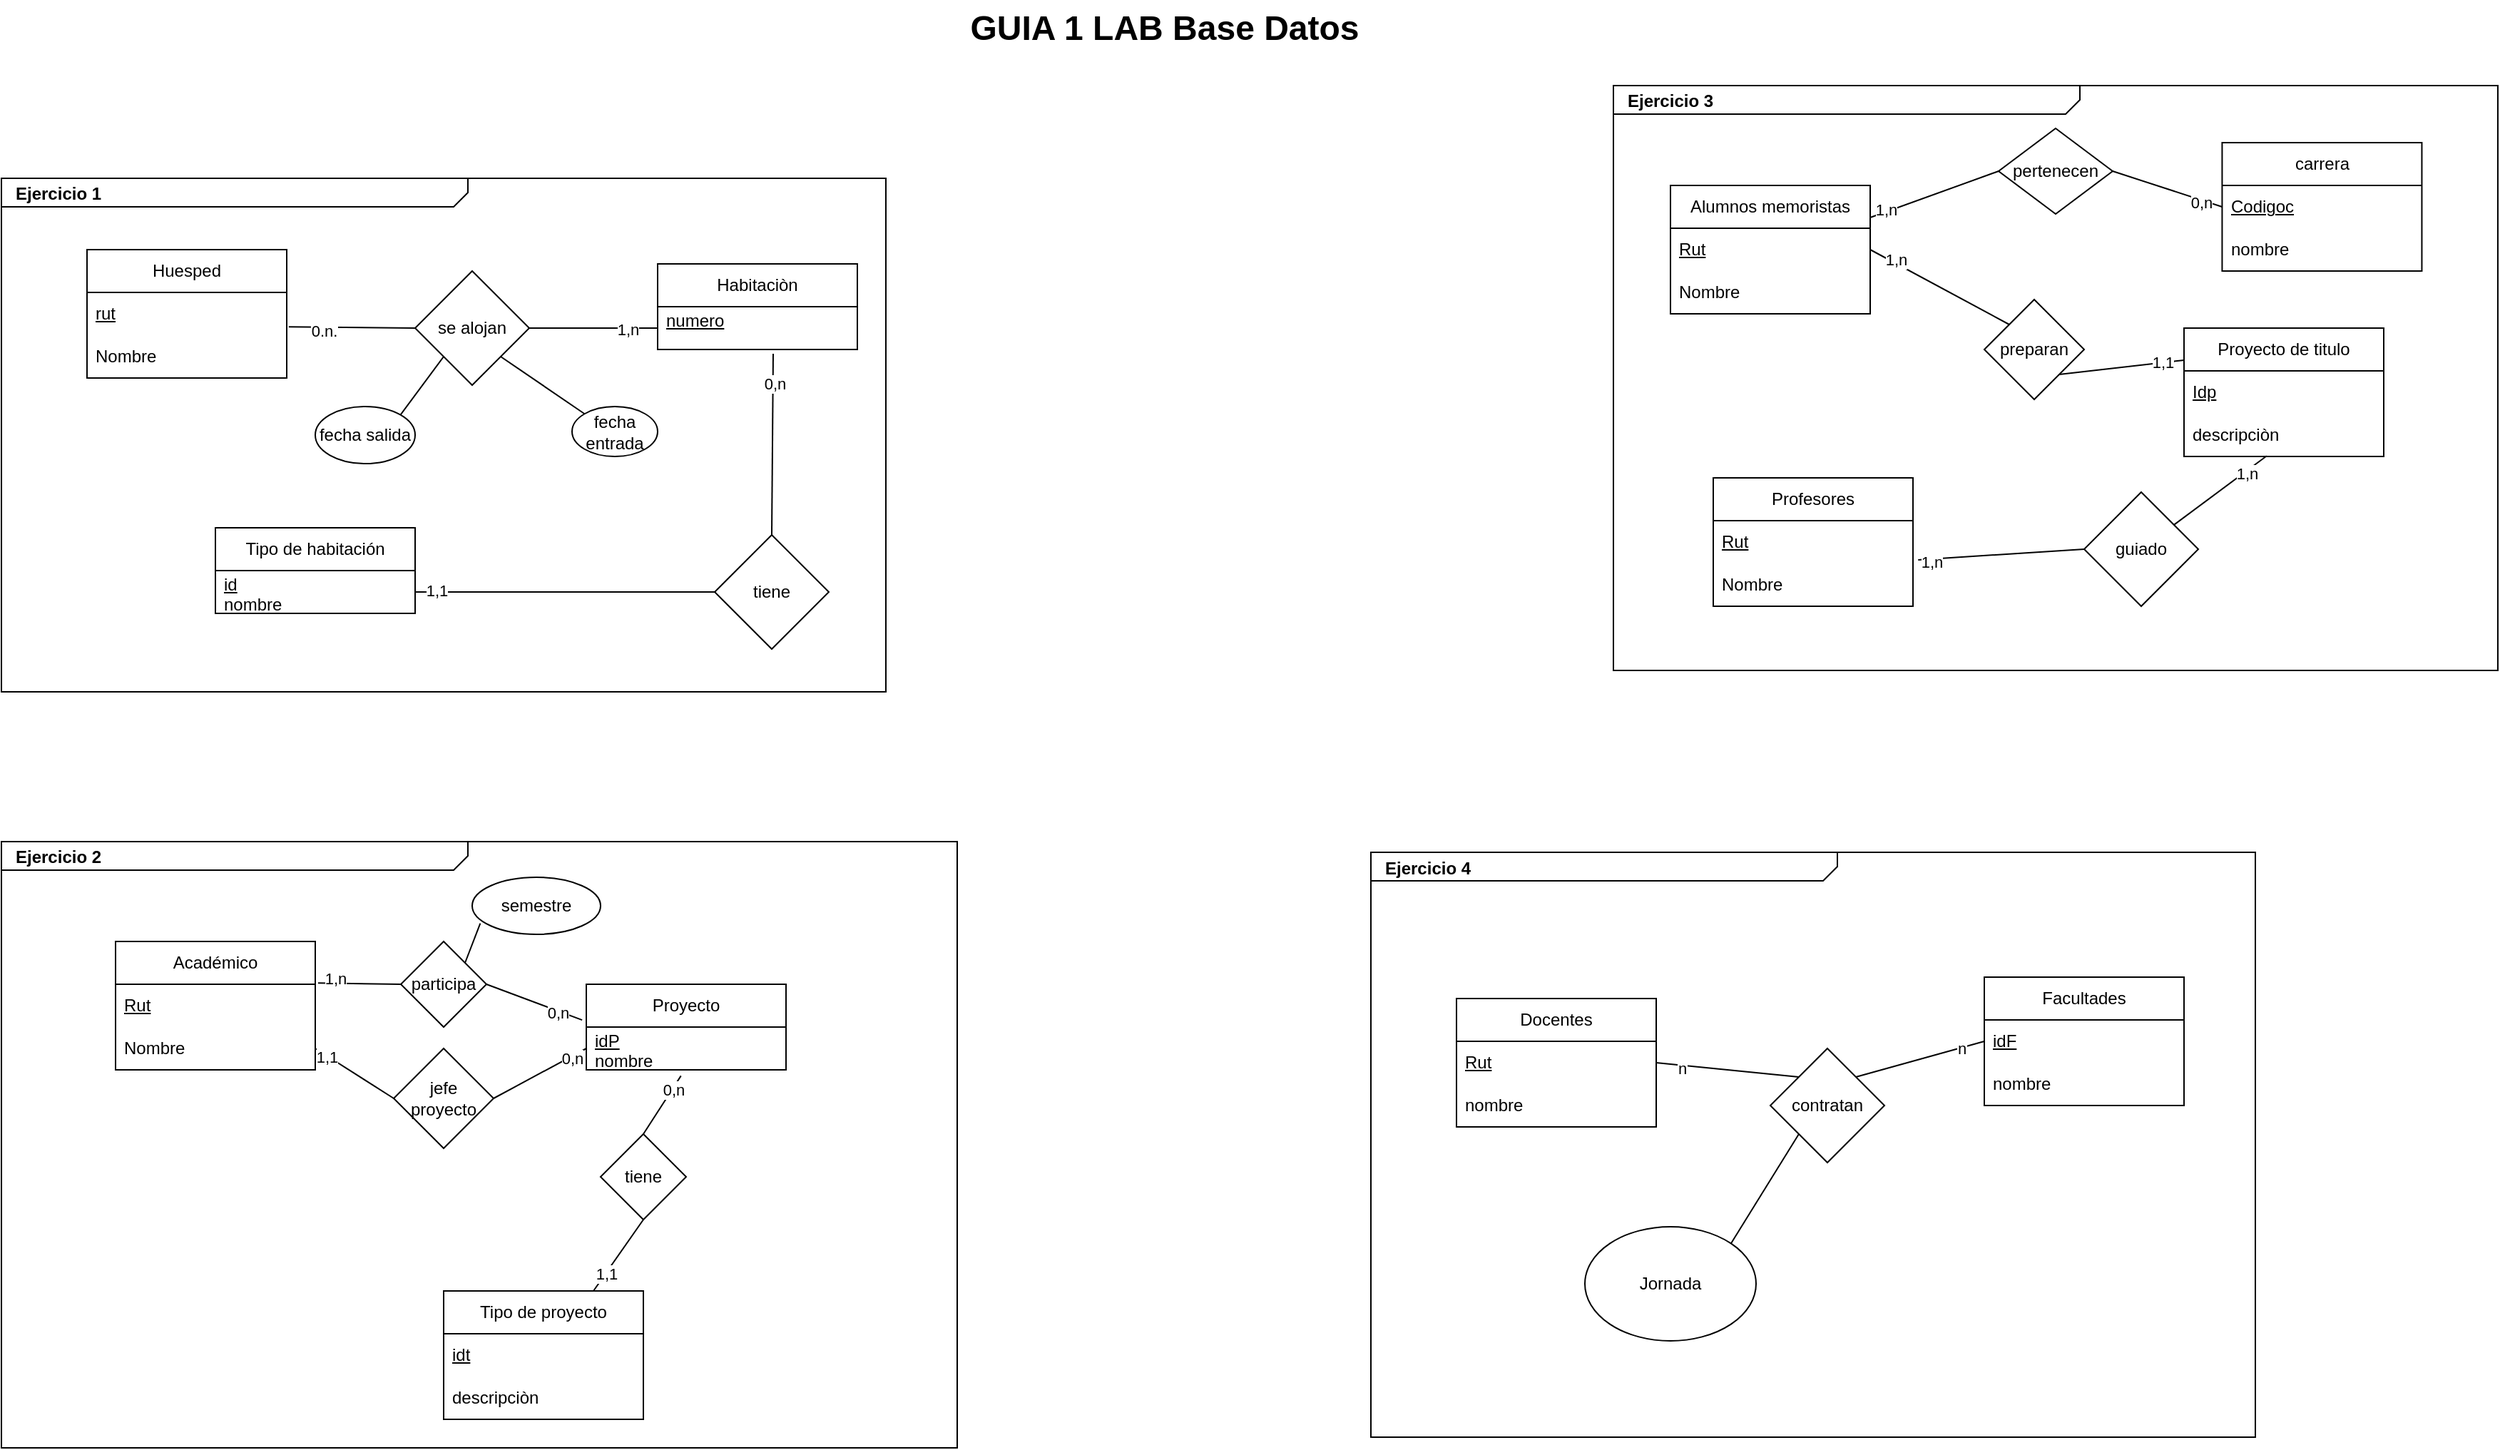 <mxfile version="24.0.7" type="github">
  <diagram name="Page-1" id="929967ad-93f9-6ef4-fab6-5d389245f69c">
    <mxGraphModel dx="6008.5" dy="1835" grid="1" gridSize="10" guides="1" tooltips="1" connect="1" arrows="1" fold="1" page="1" pageScale="1.5" pageWidth="1169" pageHeight="826" background="none" math="0" shadow="0">
      <root>
        <mxCell id="0" style=";html=1;" />
        <mxCell id="1" style=";html=1;" parent="0" />
        <mxCell id="1672d66443f91eb5-1" value="&lt;p style=&quot;margin: 0px ; margin-top: 4px ; margin-left: 10px ; text-align: left&quot;&gt;&lt;b&gt;Ejercicio 1&lt;/b&gt;&lt;/p&gt;" style="html=1;strokeWidth=1;shape=mxgraph.sysml.package;html=1;overflow=fill;whiteSpace=wrap;fillColor=none;gradientColor=none;fontSize=12;align=center;labelX=327.64;" parent="1" vertex="1">
          <mxGeometry x="-830" y="175" width="620" height="360" as="geometry" />
        </mxCell>
        <mxCell id="1672d66443f91eb5-23" value="GUIA 1 LAB Base Datos" style="text;strokeColor=none;fillColor=none;html=1;fontSize=24;fontStyle=1;verticalAlign=middle;align=center;" parent="1" vertex="1">
          <mxGeometry x="-770" y="50" width="1510" height="40" as="geometry" />
        </mxCell>
        <mxCell id="ZPIlwWj8LMpfvsK2ReM4-1" value="Huesped" style="swimlane;fontStyle=0;childLayout=stackLayout;horizontal=1;startSize=30;horizontalStack=0;resizeParent=1;resizeParentMax=0;resizeLast=0;collapsible=1;marginBottom=0;whiteSpace=wrap;html=1;" vertex="1" parent="1">
          <mxGeometry x="-770" y="225" width="140" height="90" as="geometry" />
        </mxCell>
        <mxCell id="ZPIlwWj8LMpfvsK2ReM4-2" value="&lt;u&gt;rut&lt;/u&gt;" style="text;strokeColor=none;fillColor=none;align=left;verticalAlign=middle;spacingLeft=4;spacingRight=4;overflow=hidden;points=[[0,0.5],[1,0.5]];portConstraint=eastwest;rotatable=0;whiteSpace=wrap;html=1;" vertex="1" parent="ZPIlwWj8LMpfvsK2ReM4-1">
          <mxGeometry y="30" width="140" height="30" as="geometry" />
        </mxCell>
        <mxCell id="ZPIlwWj8LMpfvsK2ReM4-3" value="Nombre" style="text;strokeColor=none;fillColor=none;align=left;verticalAlign=middle;spacingLeft=4;spacingRight=4;overflow=hidden;points=[[0,0.5],[1,0.5]];portConstraint=eastwest;rotatable=0;whiteSpace=wrap;html=1;" vertex="1" parent="ZPIlwWj8LMpfvsK2ReM4-1">
          <mxGeometry y="60" width="140" height="30" as="geometry" />
        </mxCell>
        <mxCell id="ZPIlwWj8LMpfvsK2ReM4-5" value="Tipo de habitación" style="swimlane;fontStyle=0;childLayout=stackLayout;horizontal=1;startSize=30;horizontalStack=0;resizeParent=1;resizeParentMax=0;resizeLast=0;collapsible=1;marginBottom=0;whiteSpace=wrap;html=1;" vertex="1" parent="1">
          <mxGeometry x="-680" y="420" width="140" height="60" as="geometry" />
        </mxCell>
        <mxCell id="ZPIlwWj8LMpfvsK2ReM4-6" value="&lt;u&gt;id&lt;/u&gt;&lt;div&gt;nombre&lt;/div&gt;" style="text;strokeColor=none;fillColor=none;align=left;verticalAlign=middle;spacingLeft=4;spacingRight=4;overflow=hidden;points=[[0,0.5],[1,0.5]];portConstraint=eastwest;rotatable=0;whiteSpace=wrap;html=1;" vertex="1" parent="ZPIlwWj8LMpfvsK2ReM4-5">
          <mxGeometry y="30" width="140" height="30" as="geometry" />
        </mxCell>
        <mxCell id="ZPIlwWj8LMpfvsK2ReM4-9" value="Habitaciòn" style="swimlane;fontStyle=0;childLayout=stackLayout;horizontal=1;startSize=30;horizontalStack=0;resizeParent=1;resizeParentMax=0;resizeLast=0;collapsible=1;marginBottom=0;whiteSpace=wrap;html=1;" vertex="1" parent="1">
          <mxGeometry x="-370" y="235" width="140" height="60" as="geometry" />
        </mxCell>
        <mxCell id="ZPIlwWj8LMpfvsK2ReM4-10" value="&lt;u&gt;numero&lt;/u&gt;&lt;div&gt;&lt;u&gt;&lt;br&gt;&lt;/u&gt;&lt;/div&gt;" style="text;strokeColor=none;fillColor=none;align=left;verticalAlign=middle;spacingLeft=4;spacingRight=4;overflow=hidden;points=[[0,0.5],[1,0.5]];portConstraint=eastwest;rotatable=0;whiteSpace=wrap;html=1;" vertex="1" parent="ZPIlwWj8LMpfvsK2ReM4-9">
          <mxGeometry y="30" width="140" height="30" as="geometry" />
        </mxCell>
        <mxCell id="ZPIlwWj8LMpfvsK2ReM4-14" value="se alojan" style="rhombus;whiteSpace=wrap;html=1;" vertex="1" parent="1">
          <mxGeometry x="-540" y="240" width="80" height="80" as="geometry" />
        </mxCell>
        <mxCell id="ZPIlwWj8LMpfvsK2ReM4-15" value="" style="endArrow=none;html=1;rounded=0;exitX=1.01;exitY=-0.196;exitDx=0;exitDy=0;entryX=0;entryY=0.5;entryDx=0;entryDy=0;exitPerimeter=0;" edge="1" parent="1" source="ZPIlwWj8LMpfvsK2ReM4-3" target="ZPIlwWj8LMpfvsK2ReM4-14">
          <mxGeometry width="50" height="50" relative="1" as="geometry">
            <mxPoint x="-290" y="415" as="sourcePoint" />
            <mxPoint x="-240" y="365" as="targetPoint" />
          </mxGeometry>
        </mxCell>
        <mxCell id="ZPIlwWj8LMpfvsK2ReM4-18" value="0.n." style="edgeLabel;html=1;align=center;verticalAlign=middle;resizable=0;points=[];" vertex="1" connectable="0" parent="ZPIlwWj8LMpfvsK2ReM4-15">
          <mxGeometry x="-0.455" y="-2" relative="1" as="geometry">
            <mxPoint as="offset" />
          </mxGeometry>
        </mxCell>
        <mxCell id="ZPIlwWj8LMpfvsK2ReM4-16" value="" style="endArrow=none;html=1;rounded=0;exitX=1;exitY=0.5;exitDx=0;exitDy=0;entryX=0;entryY=0.5;entryDx=0;entryDy=0;" edge="1" parent="1" source="ZPIlwWj8LMpfvsK2ReM4-14" target="ZPIlwWj8LMpfvsK2ReM4-10">
          <mxGeometry width="50" height="50" relative="1" as="geometry">
            <mxPoint x="-290" y="415" as="sourcePoint" />
            <mxPoint x="-370.0" y="280" as="targetPoint" />
          </mxGeometry>
        </mxCell>
        <mxCell id="ZPIlwWj8LMpfvsK2ReM4-23" value="1,n" style="edgeLabel;html=1;align=center;verticalAlign=middle;resizable=0;points=[];" vertex="1" connectable="0" parent="ZPIlwWj8LMpfvsK2ReM4-16">
          <mxGeometry x="0.554" y="-1" relative="1" as="geometry">
            <mxPoint x="-1" as="offset" />
          </mxGeometry>
        </mxCell>
        <mxCell id="ZPIlwWj8LMpfvsK2ReM4-19" value="tiene" style="rhombus;whiteSpace=wrap;html=1;" vertex="1" parent="1">
          <mxGeometry x="-330" y="425" width="80" height="80" as="geometry" />
        </mxCell>
        <mxCell id="ZPIlwWj8LMpfvsK2ReM4-20" value="" style="endArrow=none;html=1;rounded=0;exitX=0.5;exitY=0;exitDx=0;exitDy=0;" edge="1" parent="1" source="ZPIlwWj8LMpfvsK2ReM4-19">
          <mxGeometry width="50" height="50" relative="1" as="geometry">
            <mxPoint x="-290" y="415" as="sourcePoint" />
            <mxPoint x="-289" y="298" as="targetPoint" />
          </mxGeometry>
        </mxCell>
        <mxCell id="ZPIlwWj8LMpfvsK2ReM4-25" value="0,n" style="edgeLabel;html=1;align=center;verticalAlign=middle;resizable=0;points=[];" vertex="1" connectable="0" parent="ZPIlwWj8LMpfvsK2ReM4-20">
          <mxGeometry x="0.686" y="-1" relative="1" as="geometry">
            <mxPoint y="1" as="offset" />
          </mxGeometry>
        </mxCell>
        <mxCell id="ZPIlwWj8LMpfvsK2ReM4-21" value="" style="endArrow=none;html=1;rounded=0;exitX=1;exitY=0.5;exitDx=0;exitDy=0;entryX=0;entryY=0.5;entryDx=0;entryDy=0;" edge="1" parent="1" source="ZPIlwWj8LMpfvsK2ReM4-6" target="ZPIlwWj8LMpfvsK2ReM4-19">
          <mxGeometry width="50" height="50" relative="1" as="geometry">
            <mxPoint x="-290" y="415" as="sourcePoint" />
            <mxPoint x="-240" y="365" as="targetPoint" />
          </mxGeometry>
        </mxCell>
        <mxCell id="ZPIlwWj8LMpfvsK2ReM4-24" value="1,1" style="edgeLabel;html=1;align=center;verticalAlign=middle;resizable=0;points=[];" vertex="1" connectable="0" parent="ZPIlwWj8LMpfvsK2ReM4-21">
          <mxGeometry x="-0.846" y="1" relative="1" as="geometry">
            <mxPoint x="-1" as="offset" />
          </mxGeometry>
        </mxCell>
        <mxCell id="ZPIlwWj8LMpfvsK2ReM4-26" value="&lt;p style=&quot;margin: 0px ; margin-top: 4px ; margin-left: 10px ; text-align: left&quot;&gt;&lt;b&gt;Ejercicio 2&lt;/b&gt;&lt;/p&gt;" style="html=1;strokeWidth=1;shape=mxgraph.sysml.package;html=1;overflow=fill;whiteSpace=wrap;fillColor=none;gradientColor=none;fontSize=12;align=center;labelX=327.64;" vertex="1" parent="1">
          <mxGeometry x="-830" y="640" width="670" height="425" as="geometry" />
        </mxCell>
        <mxCell id="ZPIlwWj8LMpfvsK2ReM4-28" value="" style="endArrow=none;html=1;rounded=0;entryX=1;entryY=1;entryDx=0;entryDy=0;exitX=0;exitY=0;exitDx=0;exitDy=0;" edge="1" parent="1" source="ZPIlwWj8LMpfvsK2ReM4-29" target="ZPIlwWj8LMpfvsK2ReM4-14">
          <mxGeometry width="50" height="50" relative="1" as="geometry">
            <mxPoint x="-450" y="335" as="sourcePoint" />
            <mxPoint x="-460" y="325" as="targetPoint" />
          </mxGeometry>
        </mxCell>
        <mxCell id="ZPIlwWj8LMpfvsK2ReM4-29" value="fecha entrada" style="ellipse;whiteSpace=wrap;html=1;" vertex="1" parent="1">
          <mxGeometry x="-430" y="335" width="60" height="35" as="geometry" />
        </mxCell>
        <mxCell id="ZPIlwWj8LMpfvsK2ReM4-30" value="fecha salida" style="ellipse;whiteSpace=wrap;html=1;" vertex="1" parent="1">
          <mxGeometry x="-610" y="335" width="70" height="40" as="geometry" />
        </mxCell>
        <mxCell id="ZPIlwWj8LMpfvsK2ReM4-31" value="" style="endArrow=none;html=1;rounded=0;entryX=0;entryY=1;entryDx=0;entryDy=0;exitX=1;exitY=0;exitDx=0;exitDy=0;" edge="1" parent="1" source="ZPIlwWj8LMpfvsK2ReM4-30" target="ZPIlwWj8LMpfvsK2ReM4-14">
          <mxGeometry width="50" height="50" relative="1" as="geometry">
            <mxPoint x="-510" y="375" as="sourcePoint" />
            <mxPoint x="-460" y="325" as="targetPoint" />
          </mxGeometry>
        </mxCell>
        <mxCell id="ZPIlwWj8LMpfvsK2ReM4-33" value="Proyecto" style="swimlane;fontStyle=0;childLayout=stackLayout;horizontal=1;startSize=30;horizontalStack=0;resizeParent=1;resizeParentMax=0;resizeLast=0;collapsible=1;marginBottom=0;whiteSpace=wrap;html=1;" vertex="1" parent="1">
          <mxGeometry x="-420" y="740" width="140" height="60" as="geometry" />
        </mxCell>
        <mxCell id="ZPIlwWj8LMpfvsK2ReM4-34" value="&lt;u&gt;idP&lt;/u&gt;&lt;div&gt;nombre&lt;/div&gt;" style="text;strokeColor=none;fillColor=none;align=left;verticalAlign=middle;spacingLeft=4;spacingRight=4;overflow=hidden;points=[[0,0.5],[1,0.5]];portConstraint=eastwest;rotatable=0;whiteSpace=wrap;html=1;" vertex="1" parent="ZPIlwWj8LMpfvsK2ReM4-33">
          <mxGeometry y="30" width="140" height="30" as="geometry" />
        </mxCell>
        <mxCell id="ZPIlwWj8LMpfvsK2ReM4-37" value="Académico" style="swimlane;fontStyle=0;childLayout=stackLayout;horizontal=1;startSize=30;horizontalStack=0;resizeParent=1;resizeParentMax=0;resizeLast=0;collapsible=1;marginBottom=0;whiteSpace=wrap;html=1;" vertex="1" parent="1">
          <mxGeometry x="-750" y="710" width="140" height="90" as="geometry" />
        </mxCell>
        <mxCell id="ZPIlwWj8LMpfvsK2ReM4-38" value="&lt;u&gt;Rut&lt;/u&gt;" style="text;strokeColor=none;fillColor=none;align=left;verticalAlign=middle;spacingLeft=4;spacingRight=4;overflow=hidden;points=[[0,0.5],[1,0.5]];portConstraint=eastwest;rotatable=0;whiteSpace=wrap;html=1;" vertex="1" parent="ZPIlwWj8LMpfvsK2ReM4-37">
          <mxGeometry y="30" width="140" height="30" as="geometry" />
        </mxCell>
        <mxCell id="ZPIlwWj8LMpfvsK2ReM4-39" value="Nombre" style="text;strokeColor=none;fillColor=none;align=left;verticalAlign=middle;spacingLeft=4;spacingRight=4;overflow=hidden;points=[[0,0.5],[1,0.5]];portConstraint=eastwest;rotatable=0;whiteSpace=wrap;html=1;" vertex="1" parent="ZPIlwWj8LMpfvsK2ReM4-37">
          <mxGeometry y="60" width="140" height="30" as="geometry" />
        </mxCell>
        <mxCell id="ZPIlwWj8LMpfvsK2ReM4-43" value="Tipo de proyecto" style="swimlane;fontStyle=0;childLayout=stackLayout;horizontal=1;startSize=30;horizontalStack=0;resizeParent=1;resizeParentMax=0;resizeLast=0;collapsible=1;marginBottom=0;whiteSpace=wrap;html=1;" vertex="1" parent="1">
          <mxGeometry x="-520" y="955" width="140" height="90" as="geometry" />
        </mxCell>
        <mxCell id="ZPIlwWj8LMpfvsK2ReM4-44" value="&lt;u&gt;idt&lt;/u&gt;" style="text;strokeColor=none;fillColor=none;align=left;verticalAlign=middle;spacingLeft=4;spacingRight=4;overflow=hidden;points=[[0,0.5],[1,0.5]];portConstraint=eastwest;rotatable=0;whiteSpace=wrap;html=1;" vertex="1" parent="ZPIlwWj8LMpfvsK2ReM4-43">
          <mxGeometry y="30" width="140" height="30" as="geometry" />
        </mxCell>
        <mxCell id="ZPIlwWj8LMpfvsK2ReM4-45" value="descripciòn" style="text;strokeColor=none;fillColor=none;align=left;verticalAlign=middle;spacingLeft=4;spacingRight=4;overflow=hidden;points=[[0,0.5],[1,0.5]];portConstraint=eastwest;rotatable=0;whiteSpace=wrap;html=1;" vertex="1" parent="ZPIlwWj8LMpfvsK2ReM4-43">
          <mxGeometry y="60" width="140" height="30" as="geometry" />
        </mxCell>
        <mxCell id="ZPIlwWj8LMpfvsK2ReM4-47" value="participa" style="rhombus;whiteSpace=wrap;html=1;" vertex="1" parent="1">
          <mxGeometry x="-550" y="710" width="60" height="60" as="geometry" />
        </mxCell>
        <mxCell id="ZPIlwWj8LMpfvsK2ReM4-48" value="" style="endArrow=none;html=1;rounded=0;entryX=0;entryY=0.5;entryDx=0;entryDy=0;exitX=1.014;exitY=-0.031;exitDx=0;exitDy=0;exitPerimeter=0;" edge="1" parent="1" source="ZPIlwWj8LMpfvsK2ReM4-38" target="ZPIlwWj8LMpfvsK2ReM4-47">
          <mxGeometry width="50" height="50" relative="1" as="geometry">
            <mxPoint x="-610" y="765" as="sourcePoint" />
            <mxPoint x="-300" y="715" as="targetPoint" />
          </mxGeometry>
        </mxCell>
        <mxCell id="ZPIlwWj8LMpfvsK2ReM4-52" value="1,n" style="edgeLabel;html=1;align=center;verticalAlign=middle;resizable=0;points=[];" vertex="1" connectable="0" parent="ZPIlwWj8LMpfvsK2ReM4-48">
          <mxGeometry x="-0.639" y="3" relative="1" as="geometry">
            <mxPoint x="1" as="offset" />
          </mxGeometry>
        </mxCell>
        <mxCell id="ZPIlwWj8LMpfvsK2ReM4-49" value="" style="endArrow=none;html=1;rounded=0;exitX=1;exitY=0.5;exitDx=0;exitDy=0;entryX=-0.021;entryY=-0.164;entryDx=0;entryDy=0;entryPerimeter=0;" edge="1" parent="1" source="ZPIlwWj8LMpfvsK2ReM4-47" target="ZPIlwWj8LMpfvsK2ReM4-34">
          <mxGeometry width="50" height="50" relative="1" as="geometry">
            <mxPoint x="-350" y="765" as="sourcePoint" />
            <mxPoint x="-300" y="715" as="targetPoint" />
          </mxGeometry>
        </mxCell>
        <mxCell id="ZPIlwWj8LMpfvsK2ReM4-53" value="0,n" style="edgeLabel;html=1;align=center;verticalAlign=middle;resizable=0;points=[];" vertex="1" connectable="0" parent="ZPIlwWj8LMpfvsK2ReM4-49">
          <mxGeometry x="0.476" y="-1" relative="1" as="geometry">
            <mxPoint as="offset" />
          </mxGeometry>
        </mxCell>
        <mxCell id="ZPIlwWj8LMpfvsK2ReM4-50" value="" style="endArrow=none;html=1;rounded=0;exitX=1;exitY=0;exitDx=0;exitDy=0;entryX=0.063;entryY=0.807;entryDx=0;entryDy=0;entryPerimeter=0;" edge="1" parent="1" source="ZPIlwWj8LMpfvsK2ReM4-47" target="ZPIlwWj8LMpfvsK2ReM4-51">
          <mxGeometry width="50" height="50" relative="1" as="geometry">
            <mxPoint x="-270" y="735" as="sourcePoint" />
            <mxPoint x="-490" y="695" as="targetPoint" />
          </mxGeometry>
        </mxCell>
        <mxCell id="ZPIlwWj8LMpfvsK2ReM4-51" value="semestre" style="ellipse;whiteSpace=wrap;html=1;" vertex="1" parent="1">
          <mxGeometry x="-500" y="665" width="90" height="40" as="geometry" />
        </mxCell>
        <mxCell id="ZPIlwWj8LMpfvsK2ReM4-55" value="tiene" style="rhombus;whiteSpace=wrap;html=1;" vertex="1" parent="1">
          <mxGeometry x="-410" y="845" width="60" height="60" as="geometry" />
        </mxCell>
        <mxCell id="ZPIlwWj8LMpfvsK2ReM4-56" value="" style="endArrow=none;html=1;rounded=0;entryX=0.474;entryY=1.14;entryDx=0;entryDy=0;entryPerimeter=0;exitX=0.5;exitY=0;exitDx=0;exitDy=0;" edge="1" parent="1" source="ZPIlwWj8LMpfvsK2ReM4-55" target="ZPIlwWj8LMpfvsK2ReM4-34">
          <mxGeometry width="50" height="50" relative="1" as="geometry">
            <mxPoint x="-460" y="885" as="sourcePoint" />
            <mxPoint x="-410" y="835" as="targetPoint" />
          </mxGeometry>
        </mxCell>
        <mxCell id="ZPIlwWj8LMpfvsK2ReM4-58" value="0,n" style="edgeLabel;html=1;align=center;verticalAlign=middle;resizable=0;points=[];" vertex="1" connectable="0" parent="ZPIlwWj8LMpfvsK2ReM4-56">
          <mxGeometry x="0.552" relative="1" as="geometry">
            <mxPoint as="offset" />
          </mxGeometry>
        </mxCell>
        <mxCell id="ZPIlwWj8LMpfvsK2ReM4-57" value="" style="endArrow=none;html=1;rounded=0;entryX=0.5;entryY=1;entryDx=0;entryDy=0;exitX=0.75;exitY=0;exitDx=0;exitDy=0;" edge="1" parent="1" source="ZPIlwWj8LMpfvsK2ReM4-43" target="ZPIlwWj8LMpfvsK2ReM4-55">
          <mxGeometry width="50" height="50" relative="1" as="geometry">
            <mxPoint x="-460" y="885" as="sourcePoint" />
            <mxPoint x="-410" y="835" as="targetPoint" />
          </mxGeometry>
        </mxCell>
        <mxCell id="ZPIlwWj8LMpfvsK2ReM4-59" value="1,1" style="edgeLabel;html=1;align=center;verticalAlign=middle;resizable=0;points=[];" vertex="1" connectable="0" parent="ZPIlwWj8LMpfvsK2ReM4-57">
          <mxGeometry x="-0.506" relative="1" as="geometry">
            <mxPoint as="offset" />
          </mxGeometry>
        </mxCell>
        <mxCell id="ZPIlwWj8LMpfvsK2ReM4-60" value="jefe proyecto" style="rhombus;whiteSpace=wrap;html=1;" vertex="1" parent="1">
          <mxGeometry x="-555" y="785" width="70" height="70" as="geometry" />
        </mxCell>
        <mxCell id="ZPIlwWj8LMpfvsK2ReM4-61" value="" style="endArrow=none;html=1;rounded=0;exitX=1;exitY=0.5;exitDx=0;exitDy=0;entryX=0;entryY=0.5;entryDx=0;entryDy=0;" edge="1" parent="1" source="ZPIlwWj8LMpfvsK2ReM4-39" target="ZPIlwWj8LMpfvsK2ReM4-60">
          <mxGeometry width="50" height="50" relative="1" as="geometry">
            <mxPoint x="-350" y="845" as="sourcePoint" />
            <mxPoint x="-300" y="795" as="targetPoint" />
          </mxGeometry>
        </mxCell>
        <mxCell id="ZPIlwWj8LMpfvsK2ReM4-63" value="1,1" style="edgeLabel;html=1;align=center;verticalAlign=middle;resizable=0;points=[];" vertex="1" connectable="0" parent="ZPIlwWj8LMpfvsK2ReM4-61">
          <mxGeometry x="-0.69" y="-1" relative="1" as="geometry">
            <mxPoint as="offset" />
          </mxGeometry>
        </mxCell>
        <mxCell id="ZPIlwWj8LMpfvsK2ReM4-62" value="" style="endArrow=none;html=1;rounded=0;exitX=1;exitY=0.5;exitDx=0;exitDy=0;entryX=0;entryY=0.5;entryDx=0;entryDy=0;" edge="1" parent="1" source="ZPIlwWj8LMpfvsK2ReM4-60" target="ZPIlwWj8LMpfvsK2ReM4-34">
          <mxGeometry width="50" height="50" relative="1" as="geometry">
            <mxPoint x="-350" y="845" as="sourcePoint" />
            <mxPoint x="-300" y="795" as="targetPoint" />
          </mxGeometry>
        </mxCell>
        <mxCell id="ZPIlwWj8LMpfvsK2ReM4-64" value="0,n" style="edgeLabel;html=1;align=center;verticalAlign=middle;resizable=0;points=[];" vertex="1" connectable="0" parent="ZPIlwWj8LMpfvsK2ReM4-62">
          <mxGeometry x="0.687" relative="1" as="geometry">
            <mxPoint y="1" as="offset" />
          </mxGeometry>
        </mxCell>
        <mxCell id="ZPIlwWj8LMpfvsK2ReM4-65" value="Alumnos memoristas" style="swimlane;fontStyle=0;childLayout=stackLayout;horizontal=1;startSize=30;horizontalStack=0;resizeParent=1;resizeParentMax=0;resizeLast=0;collapsible=1;marginBottom=0;whiteSpace=wrap;html=1;" vertex="1" parent="1">
          <mxGeometry x="340" y="180" width="140" height="90" as="geometry" />
        </mxCell>
        <mxCell id="ZPIlwWj8LMpfvsK2ReM4-66" value="&lt;u&gt;Rut&lt;/u&gt;" style="text;strokeColor=none;fillColor=none;align=left;verticalAlign=middle;spacingLeft=4;spacingRight=4;overflow=hidden;points=[[0,0.5],[1,0.5]];portConstraint=eastwest;rotatable=0;whiteSpace=wrap;html=1;" vertex="1" parent="ZPIlwWj8LMpfvsK2ReM4-65">
          <mxGeometry y="30" width="140" height="30" as="geometry" />
        </mxCell>
        <mxCell id="ZPIlwWj8LMpfvsK2ReM4-68" value="Nombre" style="text;strokeColor=none;fillColor=none;align=left;verticalAlign=middle;spacingLeft=4;spacingRight=4;overflow=hidden;points=[[0,0.5],[1,0.5]];portConstraint=eastwest;rotatable=0;whiteSpace=wrap;html=1;" vertex="1" parent="ZPIlwWj8LMpfvsK2ReM4-65">
          <mxGeometry y="60" width="140" height="30" as="geometry" />
        </mxCell>
        <mxCell id="ZPIlwWj8LMpfvsK2ReM4-69" value="Profesores" style="swimlane;fontStyle=0;childLayout=stackLayout;horizontal=1;startSize=30;horizontalStack=0;resizeParent=1;resizeParentMax=0;resizeLast=0;collapsible=1;marginBottom=0;whiteSpace=wrap;html=1;" vertex="1" parent="1">
          <mxGeometry x="370" y="385" width="140" height="90" as="geometry" />
        </mxCell>
        <mxCell id="ZPIlwWj8LMpfvsK2ReM4-70" value="&lt;u&gt;Rut&lt;/u&gt;" style="text;strokeColor=none;fillColor=none;align=left;verticalAlign=middle;spacingLeft=4;spacingRight=4;overflow=hidden;points=[[0,0.5],[1,0.5]];portConstraint=eastwest;rotatable=0;whiteSpace=wrap;html=1;" vertex="1" parent="ZPIlwWj8LMpfvsK2ReM4-69">
          <mxGeometry y="30" width="140" height="30" as="geometry" />
        </mxCell>
        <mxCell id="ZPIlwWj8LMpfvsK2ReM4-71" value="Nombre" style="text;strokeColor=none;fillColor=none;align=left;verticalAlign=middle;spacingLeft=4;spacingRight=4;overflow=hidden;points=[[0,0.5],[1,0.5]];portConstraint=eastwest;rotatable=0;whiteSpace=wrap;html=1;" vertex="1" parent="ZPIlwWj8LMpfvsK2ReM4-69">
          <mxGeometry y="60" width="140" height="30" as="geometry" />
        </mxCell>
        <mxCell id="ZPIlwWj8LMpfvsK2ReM4-73" value="Proyecto de titulo" style="swimlane;fontStyle=0;childLayout=stackLayout;horizontal=1;startSize=30;horizontalStack=0;resizeParent=1;resizeParentMax=0;resizeLast=0;collapsible=1;marginBottom=0;whiteSpace=wrap;html=1;" vertex="1" parent="1">
          <mxGeometry x="700" y="280" width="140" height="90" as="geometry" />
        </mxCell>
        <mxCell id="ZPIlwWj8LMpfvsK2ReM4-74" value="&lt;u&gt;Idp&lt;/u&gt;" style="text;strokeColor=none;fillColor=none;align=left;verticalAlign=middle;spacingLeft=4;spacingRight=4;overflow=hidden;points=[[0,0.5],[1,0.5]];portConstraint=eastwest;rotatable=0;whiteSpace=wrap;html=1;" vertex="1" parent="ZPIlwWj8LMpfvsK2ReM4-73">
          <mxGeometry y="30" width="140" height="30" as="geometry" />
        </mxCell>
        <mxCell id="ZPIlwWj8LMpfvsK2ReM4-75" value="descripciòn" style="text;strokeColor=none;fillColor=none;align=left;verticalAlign=middle;spacingLeft=4;spacingRight=4;overflow=hidden;points=[[0,0.5],[1,0.5]];portConstraint=eastwest;rotatable=0;whiteSpace=wrap;html=1;" vertex="1" parent="ZPIlwWj8LMpfvsK2ReM4-73">
          <mxGeometry y="60" width="140" height="30" as="geometry" />
        </mxCell>
        <mxCell id="ZPIlwWj8LMpfvsK2ReM4-77" value="preparan" style="rhombus;whiteSpace=wrap;html=1;" vertex="1" parent="1">
          <mxGeometry x="560" y="260" width="70" height="70" as="geometry" />
        </mxCell>
        <mxCell id="ZPIlwWj8LMpfvsK2ReM4-78" value="" style="endArrow=none;html=1;rounded=0;entryX=1;entryY=0.5;entryDx=0;entryDy=0;exitX=0;exitY=0;exitDx=0;exitDy=0;" edge="1" parent="1" source="ZPIlwWj8LMpfvsK2ReM4-77" target="ZPIlwWj8LMpfvsK2ReM4-66">
          <mxGeometry width="50" height="50" relative="1" as="geometry">
            <mxPoint x="380" y="390" as="sourcePoint" />
            <mxPoint x="430" y="340" as="targetPoint" />
          </mxGeometry>
        </mxCell>
        <mxCell id="ZPIlwWj8LMpfvsK2ReM4-119" value="1,n" style="edgeLabel;html=1;align=center;verticalAlign=middle;resizable=0;points=[];" vertex="1" connectable="0" parent="ZPIlwWj8LMpfvsK2ReM4-78">
          <mxGeometry x="0.659" y="-2" relative="1" as="geometry">
            <mxPoint as="offset" />
          </mxGeometry>
        </mxCell>
        <mxCell id="ZPIlwWj8LMpfvsK2ReM4-79" value="" style="endArrow=none;html=1;rounded=0;entryX=0;entryY=0.25;entryDx=0;entryDy=0;exitX=1;exitY=1;exitDx=0;exitDy=0;" edge="1" parent="1" source="ZPIlwWj8LMpfvsK2ReM4-77" target="ZPIlwWj8LMpfvsK2ReM4-73">
          <mxGeometry width="50" height="50" relative="1" as="geometry">
            <mxPoint x="380" y="390" as="sourcePoint" />
            <mxPoint x="430" y="340" as="targetPoint" />
          </mxGeometry>
        </mxCell>
        <mxCell id="ZPIlwWj8LMpfvsK2ReM4-120" value="1,1" style="edgeLabel;html=1;align=center;verticalAlign=middle;resizable=0;points=[];" vertex="1" connectable="0" parent="ZPIlwWj8LMpfvsK2ReM4-79">
          <mxGeometry x="0.644" y="1" relative="1" as="geometry">
            <mxPoint as="offset" />
          </mxGeometry>
        </mxCell>
        <mxCell id="ZPIlwWj8LMpfvsK2ReM4-84" value="guiado" style="rhombus;whiteSpace=wrap;html=1;" vertex="1" parent="1">
          <mxGeometry x="630" y="395" width="80" height="80" as="geometry" />
        </mxCell>
        <mxCell id="ZPIlwWj8LMpfvsK2ReM4-85" value="" style="endArrow=none;html=1;rounded=0;exitX=1.026;exitY=0.915;exitDx=0;exitDy=0;exitPerimeter=0;entryX=0;entryY=0.5;entryDx=0;entryDy=0;" edge="1" parent="1" source="ZPIlwWj8LMpfvsK2ReM4-70" target="ZPIlwWj8LMpfvsK2ReM4-84">
          <mxGeometry width="50" height="50" relative="1" as="geometry">
            <mxPoint x="590" y="380" as="sourcePoint" />
            <mxPoint x="640" y="330" as="targetPoint" />
          </mxGeometry>
        </mxCell>
        <mxCell id="ZPIlwWj8LMpfvsK2ReM4-87" value="1,n" style="edgeLabel;html=1;align=center;verticalAlign=middle;resizable=0;points=[];" vertex="1" connectable="0" parent="ZPIlwWj8LMpfvsK2ReM4-85">
          <mxGeometry x="-0.848" y="-2" relative="1" as="geometry">
            <mxPoint as="offset" />
          </mxGeometry>
        </mxCell>
        <mxCell id="ZPIlwWj8LMpfvsK2ReM4-86" value="" style="endArrow=none;html=1;rounded=0;entryX=0.414;entryY=0.987;entryDx=0;entryDy=0;entryPerimeter=0;" edge="1" parent="1" source="ZPIlwWj8LMpfvsK2ReM4-84" target="ZPIlwWj8LMpfvsK2ReM4-75">
          <mxGeometry width="50" height="50" relative="1" as="geometry">
            <mxPoint x="590" y="380" as="sourcePoint" />
            <mxPoint x="640" y="330" as="targetPoint" />
          </mxGeometry>
        </mxCell>
        <mxCell id="ZPIlwWj8LMpfvsK2ReM4-88" value="1,n" style="edgeLabel;html=1;align=center;verticalAlign=middle;resizable=0;points=[];" vertex="1" connectable="0" parent="ZPIlwWj8LMpfvsK2ReM4-86">
          <mxGeometry x="0.544" y="-1" relative="1" as="geometry">
            <mxPoint as="offset" />
          </mxGeometry>
        </mxCell>
        <mxCell id="ZPIlwWj8LMpfvsK2ReM4-89" value="&lt;p style=&quot;margin: 0px ; margin-top: 4px ; margin-left: 10px ; text-align: left&quot;&gt;&lt;b&gt;Ejercicio 3&lt;/b&gt;&lt;/p&gt;" style="html=1;strokeWidth=1;shape=mxgraph.sysml.package;html=1;overflow=fill;whiteSpace=wrap;fillColor=none;gradientColor=none;fontSize=12;align=center;labelX=327.64;" vertex="1" parent="1">
          <mxGeometry x="300" y="110" width="620" height="410" as="geometry" />
        </mxCell>
        <mxCell id="ZPIlwWj8LMpfvsK2ReM4-90" value="Docentes" style="swimlane;fontStyle=0;childLayout=stackLayout;horizontal=1;startSize=30;horizontalStack=0;resizeParent=1;resizeParentMax=0;resizeLast=0;collapsible=1;marginBottom=0;whiteSpace=wrap;html=1;" vertex="1" parent="1">
          <mxGeometry x="190" y="750" width="140" height="90" as="geometry" />
        </mxCell>
        <mxCell id="ZPIlwWj8LMpfvsK2ReM4-91" value="&lt;u&gt;Rut&lt;/u&gt;" style="text;strokeColor=none;fillColor=none;align=left;verticalAlign=middle;spacingLeft=4;spacingRight=4;overflow=hidden;points=[[0,0.5],[1,0.5]];portConstraint=eastwest;rotatable=0;whiteSpace=wrap;html=1;" vertex="1" parent="ZPIlwWj8LMpfvsK2ReM4-90">
          <mxGeometry y="30" width="140" height="30" as="geometry" />
        </mxCell>
        <mxCell id="ZPIlwWj8LMpfvsK2ReM4-92" value="nombre" style="text;strokeColor=none;fillColor=none;align=left;verticalAlign=middle;spacingLeft=4;spacingRight=4;overflow=hidden;points=[[0,0.5],[1,0.5]];portConstraint=eastwest;rotatable=0;whiteSpace=wrap;html=1;" vertex="1" parent="ZPIlwWj8LMpfvsK2ReM4-90">
          <mxGeometry y="60" width="140" height="30" as="geometry" />
        </mxCell>
        <mxCell id="ZPIlwWj8LMpfvsK2ReM4-94" value="Facultades" style="swimlane;fontStyle=0;childLayout=stackLayout;horizontal=1;startSize=30;horizontalStack=0;resizeParent=1;resizeParentMax=0;resizeLast=0;collapsible=1;marginBottom=0;whiteSpace=wrap;html=1;" vertex="1" parent="1">
          <mxGeometry x="560" y="735" width="140" height="90" as="geometry" />
        </mxCell>
        <mxCell id="ZPIlwWj8LMpfvsK2ReM4-95" value="&lt;u&gt;idF&lt;/u&gt;" style="text;strokeColor=none;fillColor=none;align=left;verticalAlign=middle;spacingLeft=4;spacingRight=4;overflow=hidden;points=[[0,0.5],[1,0.5]];portConstraint=eastwest;rotatable=0;whiteSpace=wrap;html=1;" vertex="1" parent="ZPIlwWj8LMpfvsK2ReM4-94">
          <mxGeometry y="30" width="140" height="30" as="geometry" />
        </mxCell>
        <mxCell id="ZPIlwWj8LMpfvsK2ReM4-96" value="nombre" style="text;strokeColor=none;fillColor=none;align=left;verticalAlign=middle;spacingLeft=4;spacingRight=4;overflow=hidden;points=[[0,0.5],[1,0.5]];portConstraint=eastwest;rotatable=0;whiteSpace=wrap;html=1;" vertex="1" parent="ZPIlwWj8LMpfvsK2ReM4-94">
          <mxGeometry y="60" width="140" height="30" as="geometry" />
        </mxCell>
        <mxCell id="ZPIlwWj8LMpfvsK2ReM4-103" value="contratan" style="rhombus;whiteSpace=wrap;html=1;" vertex="1" parent="1">
          <mxGeometry x="410" y="785" width="80" height="80" as="geometry" />
        </mxCell>
        <mxCell id="ZPIlwWj8LMpfvsK2ReM4-104" value="" style="endArrow=none;html=1;rounded=0;entryX=0;entryY=0;entryDx=0;entryDy=0;" edge="1" parent="1" target="ZPIlwWj8LMpfvsK2ReM4-103">
          <mxGeometry width="50" height="50" relative="1" as="geometry">
            <mxPoint x="330" y="795" as="sourcePoint" />
            <mxPoint x="400" y="840" as="targetPoint" />
          </mxGeometry>
        </mxCell>
        <mxCell id="ZPIlwWj8LMpfvsK2ReM4-107" value="n" style="edgeLabel;html=1;align=center;verticalAlign=middle;resizable=0;points=[];" vertex="1" connectable="0" parent="ZPIlwWj8LMpfvsK2ReM4-104">
          <mxGeometry x="-0.634" y="-2" relative="1" as="geometry">
            <mxPoint as="offset" />
          </mxGeometry>
        </mxCell>
        <mxCell id="ZPIlwWj8LMpfvsK2ReM4-105" value="" style="endArrow=none;html=1;rounded=0;entryX=0;entryY=0.5;entryDx=0;entryDy=0;exitX=1;exitY=0;exitDx=0;exitDy=0;" edge="1" parent="1" source="ZPIlwWj8LMpfvsK2ReM4-103" target="ZPIlwWj8LMpfvsK2ReM4-95">
          <mxGeometry width="50" height="50" relative="1" as="geometry">
            <mxPoint x="350" y="890" as="sourcePoint" />
            <mxPoint x="400" y="840" as="targetPoint" />
          </mxGeometry>
        </mxCell>
        <mxCell id="ZPIlwWj8LMpfvsK2ReM4-108" value="n" style="edgeLabel;html=1;align=center;verticalAlign=middle;resizable=0;points=[];" vertex="1" connectable="0" parent="ZPIlwWj8LMpfvsK2ReM4-105">
          <mxGeometry x="0.645" relative="1" as="geometry">
            <mxPoint as="offset" />
          </mxGeometry>
        </mxCell>
        <mxCell id="ZPIlwWj8LMpfvsK2ReM4-110" value="carrera" style="swimlane;fontStyle=0;childLayout=stackLayout;horizontal=1;startSize=30;horizontalStack=0;resizeParent=1;resizeParentMax=0;resizeLast=0;collapsible=1;marginBottom=0;whiteSpace=wrap;html=1;" vertex="1" parent="1">
          <mxGeometry x="726.72" y="150" width="140" height="90" as="geometry" />
        </mxCell>
        <mxCell id="ZPIlwWj8LMpfvsK2ReM4-111" value="&lt;u&gt;Codigoc&lt;/u&gt;" style="text;strokeColor=none;fillColor=none;align=left;verticalAlign=middle;spacingLeft=4;spacingRight=4;overflow=hidden;points=[[0,0.5],[1,0.5]];portConstraint=eastwest;rotatable=0;whiteSpace=wrap;html=1;" vertex="1" parent="ZPIlwWj8LMpfvsK2ReM4-110">
          <mxGeometry y="30" width="140" height="30" as="geometry" />
        </mxCell>
        <mxCell id="ZPIlwWj8LMpfvsK2ReM4-112" value="&lt;div&gt;nombre&lt;/div&gt;" style="text;strokeColor=none;fillColor=none;align=left;verticalAlign=middle;spacingLeft=4;spacingRight=4;overflow=hidden;points=[[0,0.5],[1,0.5]];portConstraint=eastwest;rotatable=0;whiteSpace=wrap;html=1;" vertex="1" parent="ZPIlwWj8LMpfvsK2ReM4-110">
          <mxGeometry y="60" width="140" height="30" as="geometry" />
        </mxCell>
        <mxCell id="ZPIlwWj8LMpfvsK2ReM4-114" value="pertenecen" style="rhombus;whiteSpace=wrap;html=1;" vertex="1" parent="1">
          <mxGeometry x="570" y="140" width="80" height="60" as="geometry" />
        </mxCell>
        <mxCell id="ZPIlwWj8LMpfvsK2ReM4-115" value="" style="endArrow=none;html=1;rounded=0;exitX=1;exitY=0.25;exitDx=0;exitDy=0;entryX=0;entryY=0.5;entryDx=0;entryDy=0;" edge="1" parent="1" source="ZPIlwWj8LMpfvsK2ReM4-65" target="ZPIlwWj8LMpfvsK2ReM4-114">
          <mxGeometry width="50" height="50" relative="1" as="geometry">
            <mxPoint x="580" y="320" as="sourcePoint" />
            <mxPoint x="630" y="270" as="targetPoint" />
          </mxGeometry>
        </mxCell>
        <mxCell id="ZPIlwWj8LMpfvsK2ReM4-118" value="1,n" style="edgeLabel;html=1;align=center;verticalAlign=middle;resizable=0;points=[];" vertex="1" connectable="0" parent="ZPIlwWj8LMpfvsK2ReM4-115">
          <mxGeometry x="-0.754" y="2" relative="1" as="geometry">
            <mxPoint as="offset" />
          </mxGeometry>
        </mxCell>
        <mxCell id="ZPIlwWj8LMpfvsK2ReM4-116" value="" style="endArrow=none;html=1;rounded=0;entryX=1;entryY=0.5;entryDx=0;entryDy=0;exitX=0;exitY=0.5;exitDx=0;exitDy=0;" edge="1" parent="1" source="ZPIlwWj8LMpfvsK2ReM4-111" target="ZPIlwWj8LMpfvsK2ReM4-114">
          <mxGeometry width="50" height="50" relative="1" as="geometry">
            <mxPoint x="580" y="320" as="sourcePoint" />
            <mxPoint x="630" y="270" as="targetPoint" />
          </mxGeometry>
        </mxCell>
        <mxCell id="ZPIlwWj8LMpfvsK2ReM4-121" value="0,n" style="edgeLabel;html=1;align=center;verticalAlign=middle;resizable=0;points=[];" vertex="1" connectable="0" parent="ZPIlwWj8LMpfvsK2ReM4-116">
          <mxGeometry x="-0.624" y="1" relative="1" as="geometry">
            <mxPoint as="offset" />
          </mxGeometry>
        </mxCell>
        <mxCell id="ZPIlwWj8LMpfvsK2ReM4-122" value="" style="endArrow=none;html=1;rounded=0;exitX=0;exitY=1;exitDx=0;exitDy=0;entryX=1;entryY=0;entryDx=0;entryDy=0;" edge="1" parent="1" source="ZPIlwWj8LMpfvsK2ReM4-103" target="ZPIlwWj8LMpfvsK2ReM4-123">
          <mxGeometry width="50" height="50" relative="1" as="geometry">
            <mxPoint x="330" y="940" as="sourcePoint" />
            <mxPoint x="380" y="890" as="targetPoint" />
          </mxGeometry>
        </mxCell>
        <mxCell id="ZPIlwWj8LMpfvsK2ReM4-123" value="Jornada" style="ellipse;whiteSpace=wrap;html=1;" vertex="1" parent="1">
          <mxGeometry x="280" y="910" width="120" height="80" as="geometry" />
        </mxCell>
        <mxCell id="ZPIlwWj8LMpfvsK2ReM4-124" value="&lt;p style=&quot;margin: 0px ; margin-top: 4px ; margin-left: 10px ; text-align: left&quot;&gt;&lt;b&gt;Ejercicio 4&lt;/b&gt;&lt;/p&gt;" style="html=1;strokeWidth=1;shape=mxgraph.sysml.package;html=1;overflow=fill;whiteSpace=wrap;fillColor=none;gradientColor=none;fontSize=12;align=center;labelX=327.64;" vertex="1" parent="1">
          <mxGeometry x="130" y="647.5" width="620" height="410" as="geometry" />
        </mxCell>
      </root>
    </mxGraphModel>
  </diagram>
</mxfile>

